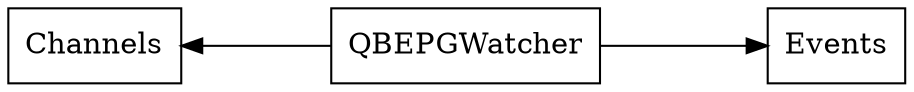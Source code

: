 digraph epgWatcher {
    node [URL="controlFlow/\N.html" shape=box]
    graph [layout="circo"]
    epgWatcher [label="QBEPGWatcher" URL="\N.html" root=true]

    epgWatcher -> Events
    epgWatcher -> Channels
}
